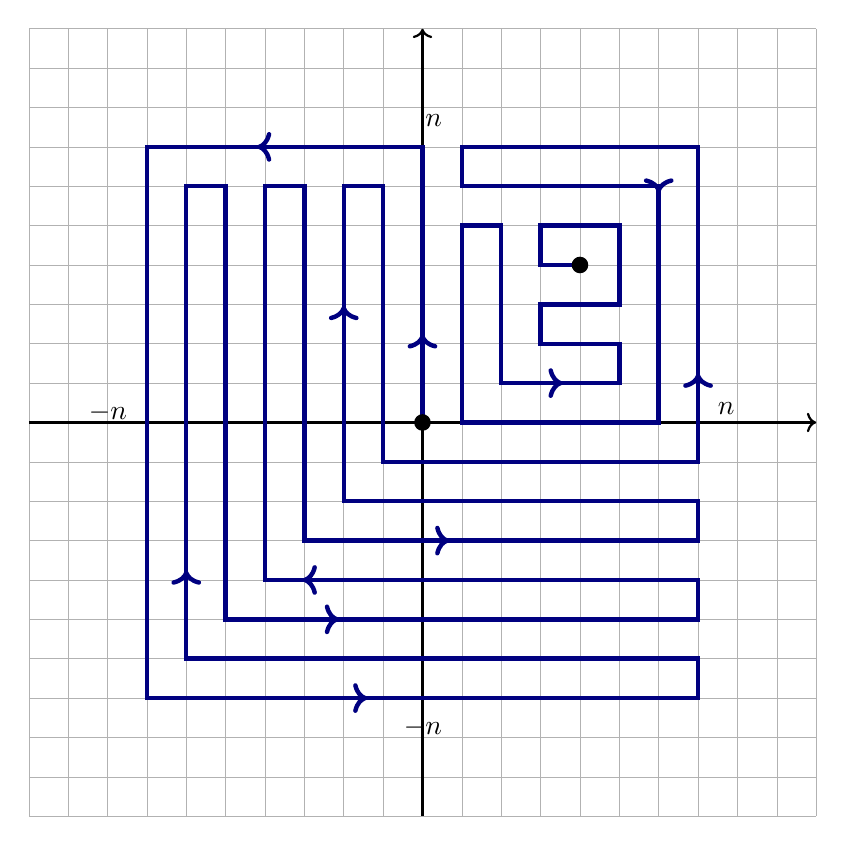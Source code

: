 \begin{tikzpicture}
[
my star/.append style={star, draw, star points=5,minimum size=3mm,inner sep=0, star point ratio=2}
]
\draw[step=0.5cm,black,very thin,opacity=0.3] (0,0) grid (10,10);
\draw[thick,->](0,5) -- (10,5);
\draw[thick,->](5,0) -- (5,10);
\node[below right, inner sep=7pt] at (8.5,5.5) {$n$};
\node[below left, inner sep=7pt] at (1.5,5.5) {$-n$};
\node[above left, inner sep=7pt] at (5.5,8.5) {$n$};
\node[below left, inner sep=7pt] at (5.5,1.5) {$-n$};
\begin{scope}[ultra thick,decoration={
	markings,
	mark=at position 0.01 with {\arrow{>}},
	mark=at position 0.05 with {\arrow{>}},
	mark=at position 0.15 with {\arrow{>}},
	mark=at position 0.26 with {\arrow{>}},
	mark=at position 0.37 with {\arrow{>}},
	mark=at position 0.46 with {\arrow{>}},
	mark=at position 0.57 with {\arrow{>}},
	mark=at position 0.665 with {\arrow{>}},
	mark=at position 0.76 with {\arrow{>}},
	mark=at position 0.84 with {\arrow{>}},
	mark=at position 0.94 with {\arrow{>}}}
] 
\draw[postaction={decorate},color=blue!50!black] (5,5) -- (5,8.5) -- (1.5,8.5) -- (1.5,1.5) 
-- (8.5,1.5) -- (8.5,2) -- (2,2) -- (2,8) -- (2.5,8) -- (2.5,2.5) -- (8.5,2.5) -- (8.5,3) -- (3,3) 
-- (3,8) -- (3.5,8) -- (3.5,3.5) -- (8.5,3.5) -- (8.5,4)-- (4,4) -- (4,8) -- (4.5, 8) -- (4.5,4.5)
-- (8.5,4.5) -- (8.5,5) -- (8.5,8.5) -- (5.5,8.5) -- (5.5,8) -- (8,8) -- (8,5) -- (7.5,5) -- (5.5,5)
-- (5.5,7.5) -- (6,7.5) -- (6,5.5) -- (7.5,5.5) -- (7.5,6) -- (6.5,6) -- (6.5,6.5) -- (7.5,6.5)
-- (7.5,7.5) -- (6.5,7.5) -- (6.5,7) -- (7,7);
%\draw[postaction={decorate},color=blue!50!black] (5,5) -- (5,8.5) -- (8.5,8.5) -- (8.5,1.5) -- (1.5,1.5) -- (1.5, 8.5) -- (4.5,8.5) -- (4.5,8) -- (2,8) -- (2,2) -- (8,2) -- (8,8) -- (5.5,8) -- (5.5,7.5) 
%-- (7.5,7.5) -- (7.5,2.5) -- (2.5,2.5) -- (2.5,7.5) -- (4.5,7.5) -- (4.5,7) --  (3,7)  -- (3,3) 
%-- (7,3) -- (7,7) -- (6.5,7) -- (6.5,6.5) -- (6.5,6.5) -- (6.5,3.5) -- (3.5,3.5) -- (3.5,6.5) 
%-- (4.5,6.5) -- (4.5,6) -- (4,6) -- (4,5.5) -- (4.5,5.5) -- (4.5,5) -- (4,5) -- (4,4) -- (6,4) -- (6,7)
%-- (5.5,7) -- (5.5,4.5) -- (4.5,4.5)  ;
\fill (5,5) circle[radius=3pt];
\fill (7,7) circle[radius=3pt];
%\draw[postaction={decorate},color=blue!50!black] (5,4.9) -- (7.8,4.9) -- (7.8,2.2) -- (2.2,2.2) --
%(2.2,7.8) -- (7.8,7.8) -- (7.8,5.5) -- (7,5.5) -- (7,6) ;

\end{scope}
\end{tikzpicture}